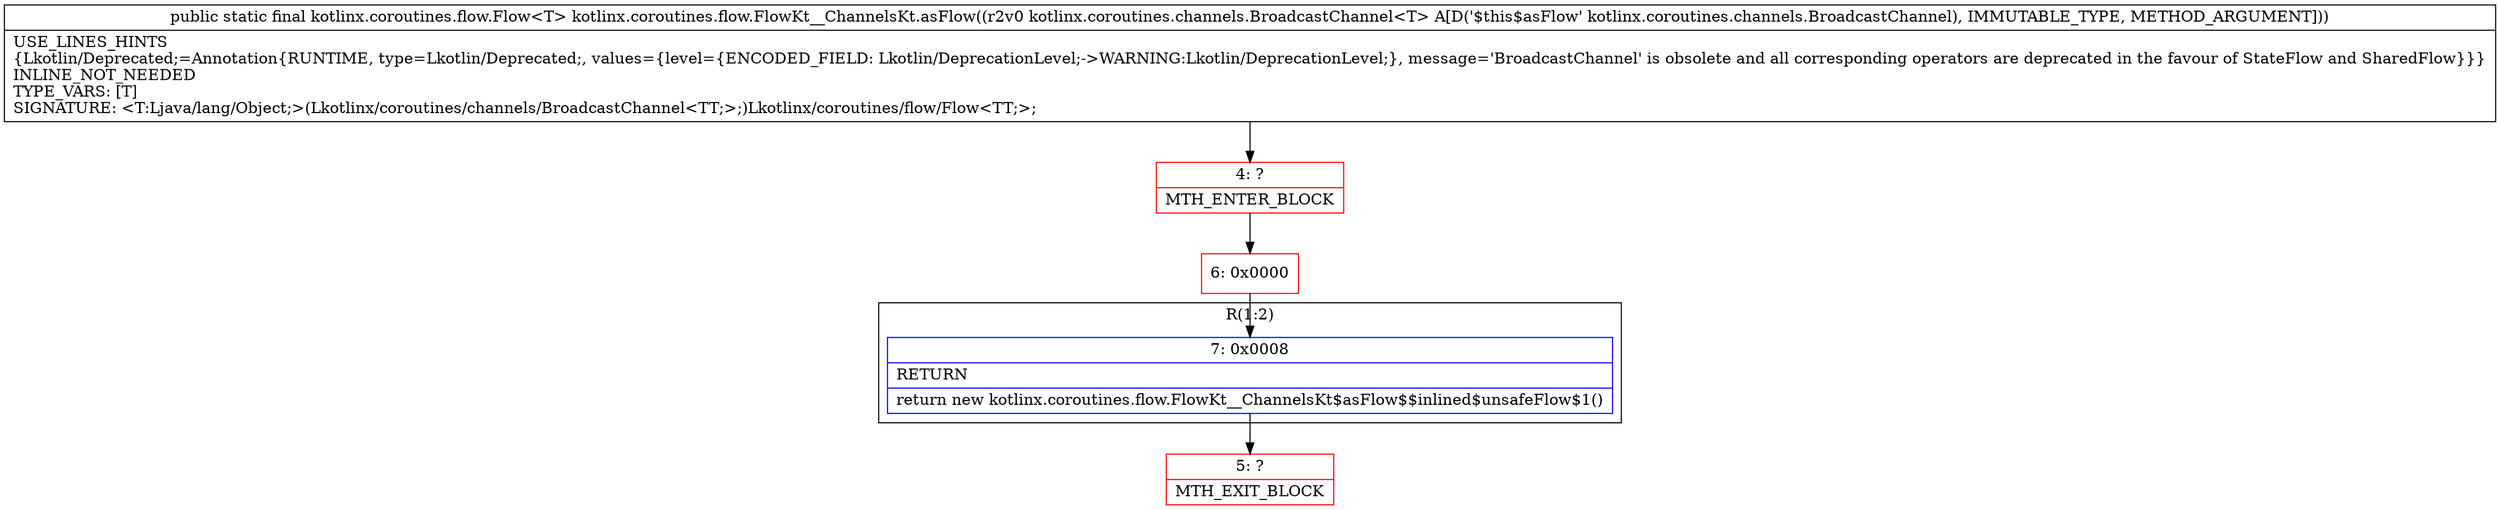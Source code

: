 digraph "CFG forkotlinx.coroutines.flow.FlowKt__ChannelsKt.asFlow(Lkotlinx\/coroutines\/channels\/BroadcastChannel;)Lkotlinx\/coroutines\/flow\/Flow;" {
subgraph cluster_Region_574385176 {
label = "R(1:2)";
node [shape=record,color=blue];
Node_7 [shape=record,label="{7\:\ 0x0008|RETURN\l|return new kotlinx.coroutines.flow.FlowKt__ChannelsKt$asFlow$$inlined$unsafeFlow$1()\l}"];
}
Node_4 [shape=record,color=red,label="{4\:\ ?|MTH_ENTER_BLOCK\l}"];
Node_6 [shape=record,color=red,label="{6\:\ 0x0000}"];
Node_5 [shape=record,color=red,label="{5\:\ ?|MTH_EXIT_BLOCK\l}"];
MethodNode[shape=record,label="{public static final kotlinx.coroutines.flow.Flow\<T\> kotlinx.coroutines.flow.FlowKt__ChannelsKt.asFlow((r2v0 kotlinx.coroutines.channels.BroadcastChannel\<T\> A[D('$this$asFlow' kotlinx.coroutines.channels.BroadcastChannel), IMMUTABLE_TYPE, METHOD_ARGUMENT]))  | USE_LINES_HINTS\l\{Lkotlin\/Deprecated;=Annotation\{RUNTIME, type=Lkotlin\/Deprecated;, values=\{level=\{ENCODED_FIELD: Lkotlin\/DeprecationLevel;\-\>WARNING:Lkotlin\/DeprecationLevel;\}, message='BroadcastChannel' is obsolete and all corresponding operators are deprecated in the favour of StateFlow and SharedFlow\}\}\}\lINLINE_NOT_NEEDED\lTYPE_VARS: [T]\lSIGNATURE: \<T:Ljava\/lang\/Object;\>(Lkotlinx\/coroutines\/channels\/BroadcastChannel\<TT;\>;)Lkotlinx\/coroutines\/flow\/Flow\<TT;\>;\l}"];
MethodNode -> Node_4;Node_7 -> Node_5;
Node_4 -> Node_6;
Node_6 -> Node_7;
}

